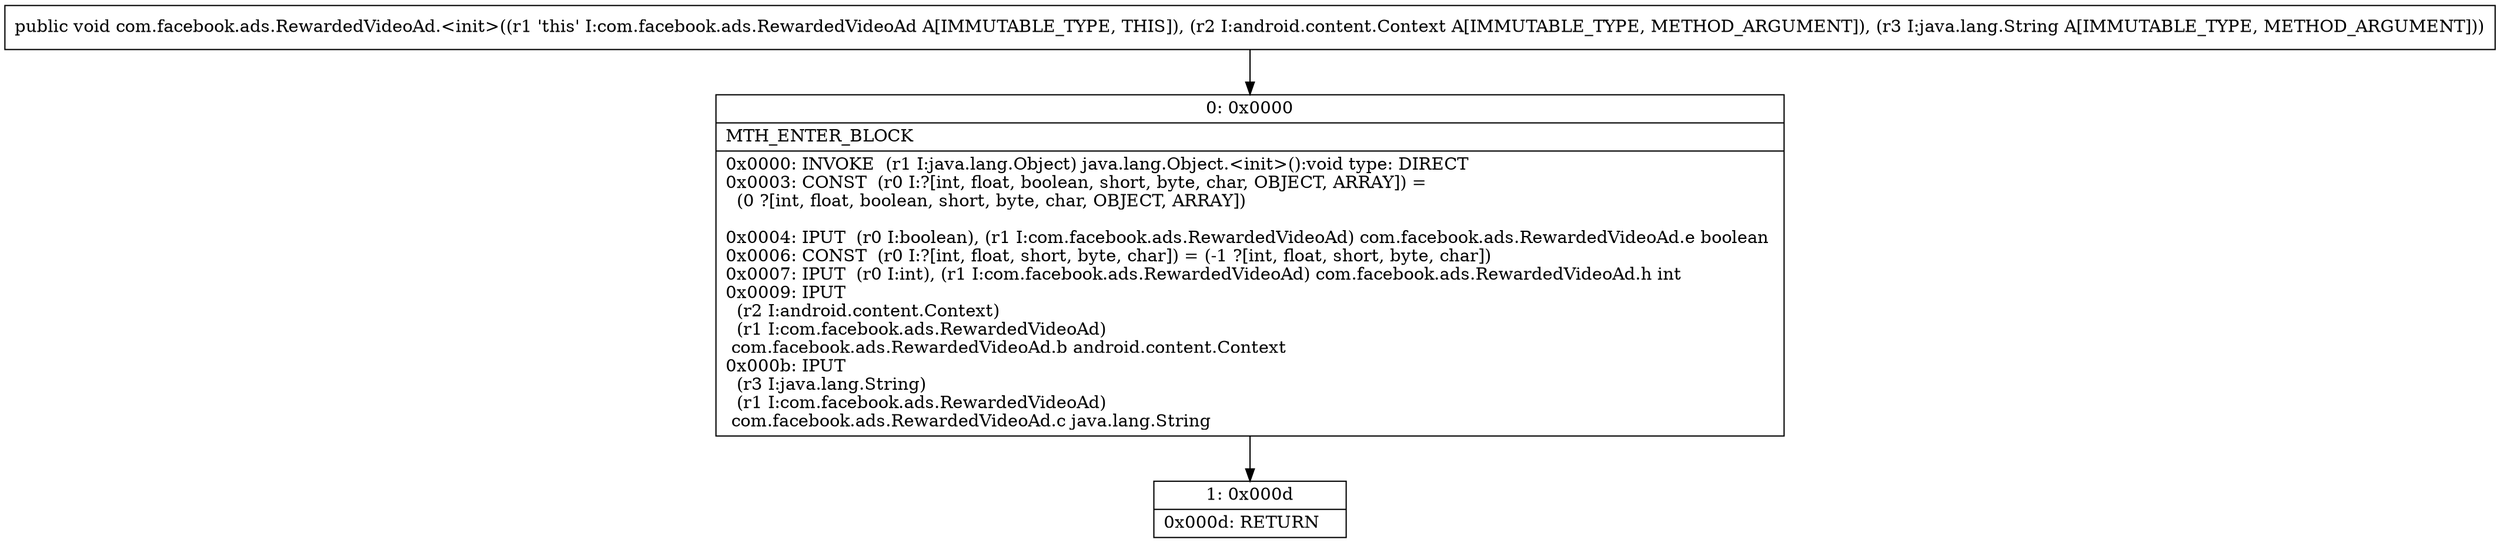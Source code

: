 digraph "CFG forcom.facebook.ads.RewardedVideoAd.\<init\>(Landroid\/content\/Context;Ljava\/lang\/String;)V" {
Node_0 [shape=record,label="{0\:\ 0x0000|MTH_ENTER_BLOCK\l|0x0000: INVOKE  (r1 I:java.lang.Object) java.lang.Object.\<init\>():void type: DIRECT \l0x0003: CONST  (r0 I:?[int, float, boolean, short, byte, char, OBJECT, ARRAY]) = \l  (0 ?[int, float, boolean, short, byte, char, OBJECT, ARRAY])\l \l0x0004: IPUT  (r0 I:boolean), (r1 I:com.facebook.ads.RewardedVideoAd) com.facebook.ads.RewardedVideoAd.e boolean \l0x0006: CONST  (r0 I:?[int, float, short, byte, char]) = (\-1 ?[int, float, short, byte, char]) \l0x0007: IPUT  (r0 I:int), (r1 I:com.facebook.ads.RewardedVideoAd) com.facebook.ads.RewardedVideoAd.h int \l0x0009: IPUT  \l  (r2 I:android.content.Context)\l  (r1 I:com.facebook.ads.RewardedVideoAd)\l com.facebook.ads.RewardedVideoAd.b android.content.Context \l0x000b: IPUT  \l  (r3 I:java.lang.String)\l  (r1 I:com.facebook.ads.RewardedVideoAd)\l com.facebook.ads.RewardedVideoAd.c java.lang.String \l}"];
Node_1 [shape=record,label="{1\:\ 0x000d|0x000d: RETURN   \l}"];
MethodNode[shape=record,label="{public void com.facebook.ads.RewardedVideoAd.\<init\>((r1 'this' I:com.facebook.ads.RewardedVideoAd A[IMMUTABLE_TYPE, THIS]), (r2 I:android.content.Context A[IMMUTABLE_TYPE, METHOD_ARGUMENT]), (r3 I:java.lang.String A[IMMUTABLE_TYPE, METHOD_ARGUMENT])) }"];
MethodNode -> Node_0;
Node_0 -> Node_1;
}


